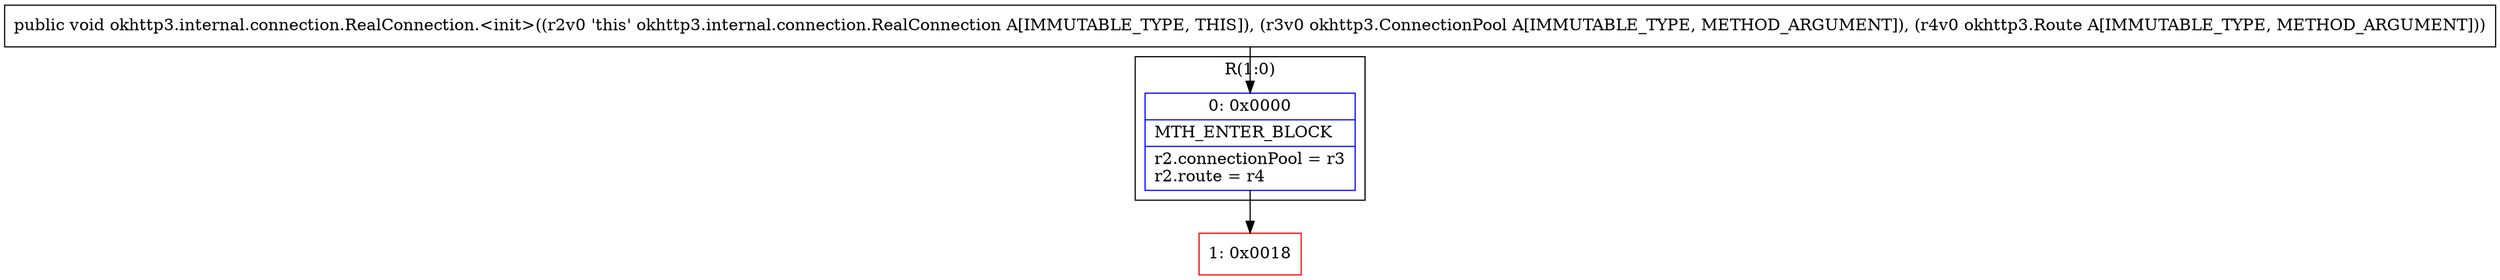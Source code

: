 digraph "CFG forokhttp3.internal.connection.RealConnection.\<init\>(Lokhttp3\/ConnectionPool;Lokhttp3\/Route;)V" {
subgraph cluster_Region_1425298654 {
label = "R(1:0)";
node [shape=record,color=blue];
Node_0 [shape=record,label="{0\:\ 0x0000|MTH_ENTER_BLOCK\l|r2.connectionPool = r3\lr2.route = r4\l}"];
}
Node_1 [shape=record,color=red,label="{1\:\ 0x0018}"];
MethodNode[shape=record,label="{public void okhttp3.internal.connection.RealConnection.\<init\>((r2v0 'this' okhttp3.internal.connection.RealConnection A[IMMUTABLE_TYPE, THIS]), (r3v0 okhttp3.ConnectionPool A[IMMUTABLE_TYPE, METHOD_ARGUMENT]), (r4v0 okhttp3.Route A[IMMUTABLE_TYPE, METHOD_ARGUMENT])) }"];
MethodNode -> Node_0;
Node_0 -> Node_1;
}

